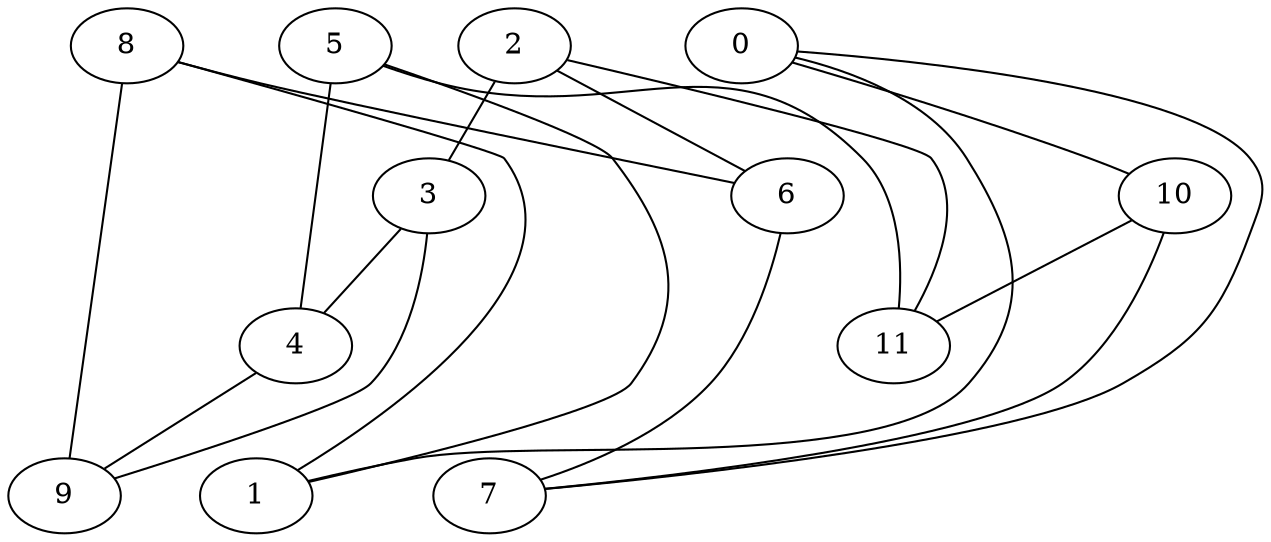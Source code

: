 strict graph {


	"2" [  weight=0 ];

	"2" -- "6" [  weight=0 ];

	"2" -- "3" [  weight=0 ];

	"2" -- "11" [  weight=0 ];

	"3" [  weight=0 ];

	"3" -- "4" [  weight=0 ];

	"3" -- "2" [  weight=0 ];

	"3" -- "9" [  weight=0 ];

	"5" [  weight=0 ];

	"5" -- "11" [  weight=0 ];

	"5" -- "1" [  weight=0 ];

	"5" -- "4" [  weight=0 ];

	"10" [  weight=0 ];

	"10" -- "7" [  weight=0 ];

	"10" -- "11" [  weight=0 ];

	"10" [  weight=0 ];

	"8" [  weight=0 ];

	"8" -- "6" [  weight=0 ];

	"8" -- "9" [  weight=0 ];

	"8" -- "1" [  weight=0 ];

	"0" [  weight=0 ];

	"0" -- "7" [  weight=0 ];

	"0" -- "10" [  weight=0 ];

	"0" -- "1" [  weight=0 ];

	"4" [  weight=0 ];

	"4" -- "3" [  weight=0 ];

	"4" -- "9" [  weight=0 ];

	"4" -- "5" [  weight=0 ];

	"6" [  weight=0 ];

	"6" -- "7" [  weight=0 ];

	"6" -- "8" [  weight=0 ];

	"6" -- "2" [  weight=0 ];

	"11" [  weight=0 ];

	"11" -- "10" [  weight=0 ];

	"11" -- "5" [  weight=0 ];

	"11" -- "2" [  weight=0 ];

	"9" [  weight=0 ];

	"9" -- "3" [  weight=0 ];

	"9" -- "4" [  weight=0 ];

	"9" -- "8" [  weight=0 ];

	"1" [  weight=0 ];

	"1" -- "8" [  weight=0 ];

	"1" [  weight=0 ];

	"1" -- "5" [  weight=0 ];

	"7" [  weight=0 ];

	"7" -- "10" [  weight=0 ];

	"7" [  weight=0 ];

	"7" -- "6" [  weight=0 ];

}

